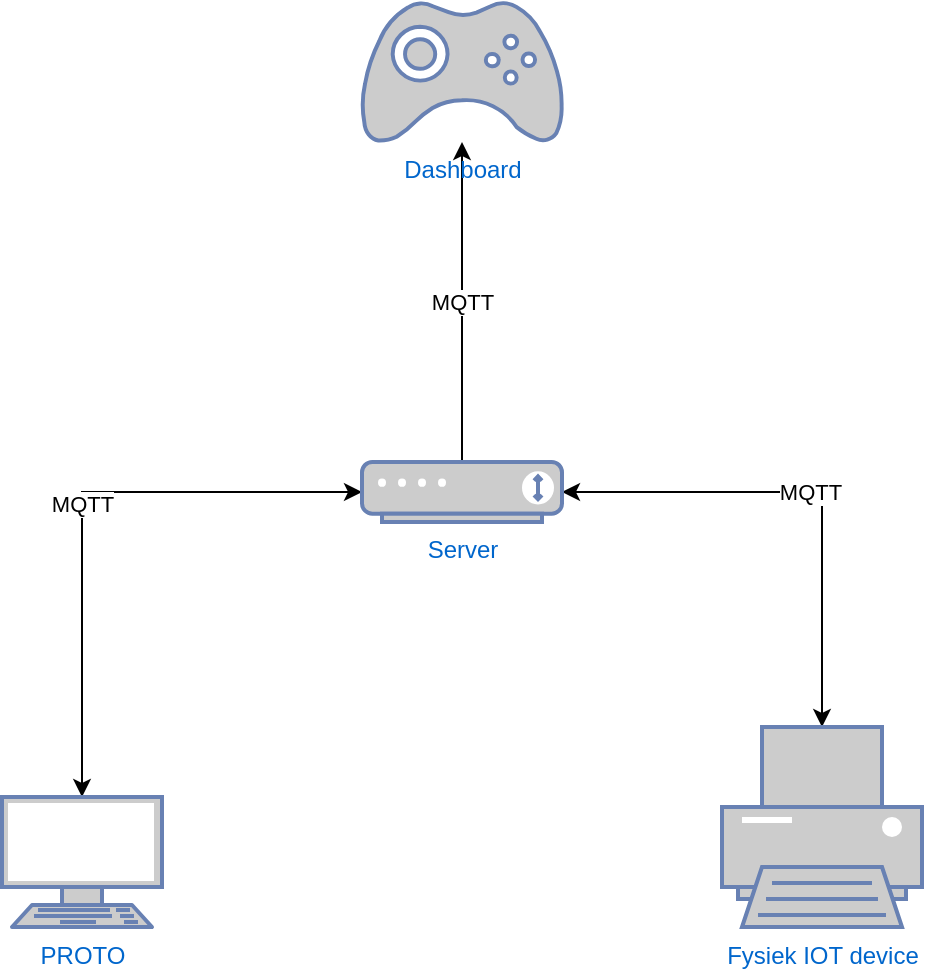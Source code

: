 <mxfile version="26.0.16">
  <diagram name="Page-1" id="k5mHlV59gs-6ViSIx0gL">
    <mxGraphModel dx="1268" dy="686" grid="1" gridSize="10" guides="1" tooltips="1" connect="1" arrows="1" fold="1" page="1" pageScale="1" pageWidth="827" pageHeight="1169" math="0" shadow="0">
      <root>
        <mxCell id="0" />
        <mxCell id="1" parent="0" />
        <mxCell id="B1MHyiQ9lw6zREtx-xdJ-6" value="MQTT" style="edgeStyle=orthogonalEdgeStyle;rounded=0;orthogonalLoop=1;jettySize=auto;html=1;startArrow=classic;startFill=1;" edge="1" parent="1" source="B1MHyiQ9lw6zREtx-xdJ-1" target="B1MHyiQ9lw6zREtx-xdJ-5">
          <mxGeometry relative="1" as="geometry">
            <Array as="points">
              <mxPoint x="140" y="295" />
            </Array>
          </mxGeometry>
        </mxCell>
        <mxCell id="B1MHyiQ9lw6zREtx-xdJ-1" value="PROTO" style="fontColor=#0066CC;verticalAlign=top;verticalLabelPosition=bottom;labelPosition=center;align=center;html=1;outlineConnect=0;fillColor=#CCCCCC;strokeColor=#6881B3;gradientColor=none;gradientDirection=north;strokeWidth=2;shape=mxgraph.networks.terminal;" vertex="1" parent="1">
          <mxGeometry x="100" y="447.5" width="80" height="65" as="geometry" />
        </mxCell>
        <mxCell id="B1MHyiQ9lw6zREtx-xdJ-7" value="MQTT" style="edgeStyle=orthogonalEdgeStyle;rounded=0;orthogonalLoop=1;jettySize=auto;html=1;startArrow=classic;startFill=1;" edge="1" parent="1" source="B1MHyiQ9lw6zREtx-xdJ-4" target="B1MHyiQ9lw6zREtx-xdJ-5">
          <mxGeometry relative="1" as="geometry">
            <Array as="points">
              <mxPoint x="510" y="295" />
            </Array>
          </mxGeometry>
        </mxCell>
        <mxCell id="B1MHyiQ9lw6zREtx-xdJ-4" value="Fysiek IOT device" style="fontColor=#0066CC;verticalAlign=top;verticalLabelPosition=bottom;labelPosition=center;align=center;html=1;outlineConnect=0;fillColor=#CCCCCC;strokeColor=#6881B3;gradientColor=none;gradientDirection=north;strokeWidth=2;shape=mxgraph.networks.printer;" vertex="1" parent="1">
          <mxGeometry x="460" y="412.5" width="100" height="100" as="geometry" />
        </mxCell>
        <mxCell id="B1MHyiQ9lw6zREtx-xdJ-9" value="MQTT" style="edgeStyle=orthogonalEdgeStyle;rounded=0;orthogonalLoop=1;jettySize=auto;html=1;" edge="1" parent="1" source="B1MHyiQ9lw6zREtx-xdJ-5" target="B1MHyiQ9lw6zREtx-xdJ-8">
          <mxGeometry relative="1" as="geometry">
            <Array as="points">
              <mxPoint x="330" y="135" />
            </Array>
          </mxGeometry>
        </mxCell>
        <mxCell id="B1MHyiQ9lw6zREtx-xdJ-5" value="Server" style="fontColor=#0066CC;verticalAlign=top;verticalLabelPosition=bottom;labelPosition=center;align=center;html=1;outlineConnect=0;fillColor=#CCCCCC;strokeColor=#6881B3;gradientColor=none;gradientDirection=north;strokeWidth=2;shape=mxgraph.networks.modem;" vertex="1" parent="1">
          <mxGeometry x="280" y="280" width="100" height="30" as="geometry" />
        </mxCell>
        <mxCell id="B1MHyiQ9lw6zREtx-xdJ-8" value="Dashboard" style="fontColor=#0066CC;verticalAlign=top;verticalLabelPosition=bottom;labelPosition=center;align=center;html=1;outlineConnect=0;fillColor=#CCCCCC;strokeColor=#6881B3;gradientColor=none;gradientDirection=north;strokeWidth=2;shape=mxgraph.networks.gamepad;" vertex="1" parent="1">
          <mxGeometry x="280" y="50" width="100" height="70" as="geometry" />
        </mxCell>
      </root>
    </mxGraphModel>
  </diagram>
</mxfile>
